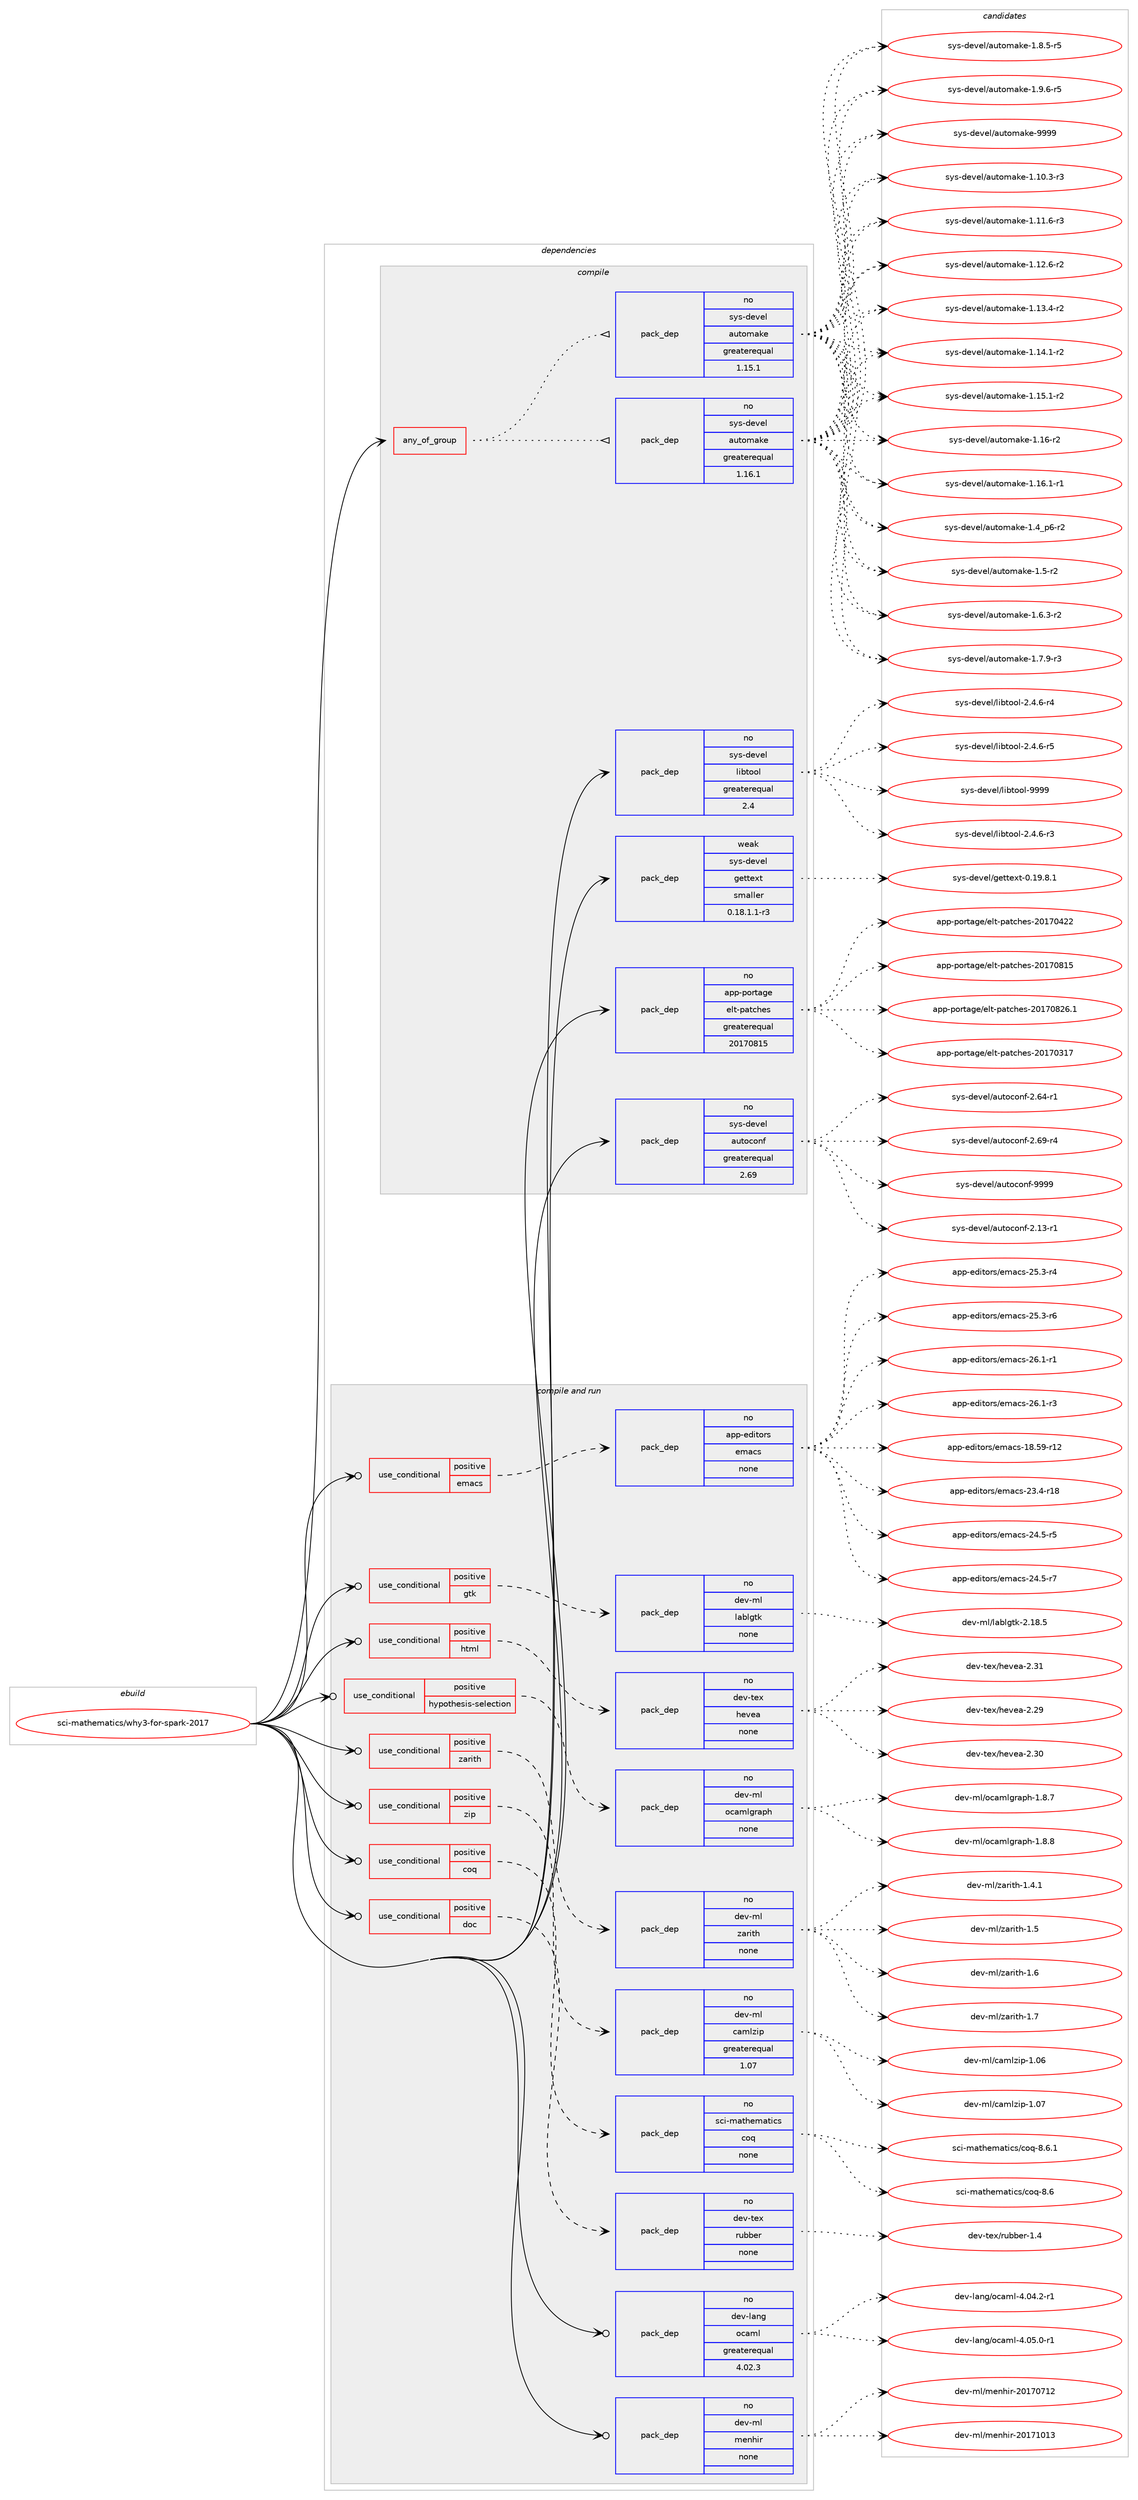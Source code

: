 digraph prolog {

# *************
# Graph options
# *************

newrank=true;
concentrate=true;
compound=true;
graph [rankdir=LR,fontname=Helvetica,fontsize=10,ranksep=1.5];#, ranksep=2.5, nodesep=0.2];
edge  [arrowhead=vee];
node  [fontname=Helvetica,fontsize=10];

# **********
# The ebuild
# **********

subgraph cluster_leftcol {
color=gray;
rank=same;
label=<<i>ebuild</i>>;
id [label="sci-mathematics/why3-for-spark-2017", color=red, width=4, href="../sci-mathematics/why3-for-spark-2017.svg"];
}

# ****************
# The dependencies
# ****************

subgraph cluster_midcol {
color=gray;
label=<<i>dependencies</i>>;
subgraph cluster_compile {
fillcolor="#eeeeee";
style=filled;
label=<<i>compile</i>>;
subgraph any27006 {
dependency1699405 [label=<<TABLE BORDER="0" CELLBORDER="1" CELLSPACING="0" CELLPADDING="4"><TR><TD CELLPADDING="10">any_of_group</TD></TR></TABLE>>, shape=none, color=red];subgraph pack1216744 {
dependency1699406 [label=<<TABLE BORDER="0" CELLBORDER="1" CELLSPACING="0" CELLPADDING="4" WIDTH="220"><TR><TD ROWSPAN="6" CELLPADDING="30">pack_dep</TD></TR><TR><TD WIDTH="110">no</TD></TR><TR><TD>sys-devel</TD></TR><TR><TD>automake</TD></TR><TR><TD>greaterequal</TD></TR><TR><TD>1.16.1</TD></TR></TABLE>>, shape=none, color=blue];
}
dependency1699405:e -> dependency1699406:w [weight=20,style="dotted",arrowhead="oinv"];
subgraph pack1216745 {
dependency1699407 [label=<<TABLE BORDER="0" CELLBORDER="1" CELLSPACING="0" CELLPADDING="4" WIDTH="220"><TR><TD ROWSPAN="6" CELLPADDING="30">pack_dep</TD></TR><TR><TD WIDTH="110">no</TD></TR><TR><TD>sys-devel</TD></TR><TR><TD>automake</TD></TR><TR><TD>greaterequal</TD></TR><TR><TD>1.15.1</TD></TR></TABLE>>, shape=none, color=blue];
}
dependency1699405:e -> dependency1699407:w [weight=20,style="dotted",arrowhead="oinv"];
}
id:e -> dependency1699405:w [weight=20,style="solid",arrowhead="vee"];
subgraph pack1216746 {
dependency1699408 [label=<<TABLE BORDER="0" CELLBORDER="1" CELLSPACING="0" CELLPADDING="4" WIDTH="220"><TR><TD ROWSPAN="6" CELLPADDING="30">pack_dep</TD></TR><TR><TD WIDTH="110">no</TD></TR><TR><TD>app-portage</TD></TR><TR><TD>elt-patches</TD></TR><TR><TD>greaterequal</TD></TR><TR><TD>20170815</TD></TR></TABLE>>, shape=none, color=blue];
}
id:e -> dependency1699408:w [weight=20,style="solid",arrowhead="vee"];
subgraph pack1216747 {
dependency1699409 [label=<<TABLE BORDER="0" CELLBORDER="1" CELLSPACING="0" CELLPADDING="4" WIDTH="220"><TR><TD ROWSPAN="6" CELLPADDING="30">pack_dep</TD></TR><TR><TD WIDTH="110">no</TD></TR><TR><TD>sys-devel</TD></TR><TR><TD>autoconf</TD></TR><TR><TD>greaterequal</TD></TR><TR><TD>2.69</TD></TR></TABLE>>, shape=none, color=blue];
}
id:e -> dependency1699409:w [weight=20,style="solid",arrowhead="vee"];
subgraph pack1216748 {
dependency1699410 [label=<<TABLE BORDER="0" CELLBORDER="1" CELLSPACING="0" CELLPADDING="4" WIDTH="220"><TR><TD ROWSPAN="6" CELLPADDING="30">pack_dep</TD></TR><TR><TD WIDTH="110">no</TD></TR><TR><TD>sys-devel</TD></TR><TR><TD>libtool</TD></TR><TR><TD>greaterequal</TD></TR><TR><TD>2.4</TD></TR></TABLE>>, shape=none, color=blue];
}
id:e -> dependency1699410:w [weight=20,style="solid",arrowhead="vee"];
subgraph pack1216749 {
dependency1699411 [label=<<TABLE BORDER="0" CELLBORDER="1" CELLSPACING="0" CELLPADDING="4" WIDTH="220"><TR><TD ROWSPAN="6" CELLPADDING="30">pack_dep</TD></TR><TR><TD WIDTH="110">weak</TD></TR><TR><TD>sys-devel</TD></TR><TR><TD>gettext</TD></TR><TR><TD>smaller</TD></TR><TR><TD>0.18.1.1-r3</TD></TR></TABLE>>, shape=none, color=blue];
}
id:e -> dependency1699411:w [weight=20,style="solid",arrowhead="vee"];
}
subgraph cluster_compileandrun {
fillcolor="#eeeeee";
style=filled;
label=<<i>compile and run</i>>;
subgraph cond454803 {
dependency1699412 [label=<<TABLE BORDER="0" CELLBORDER="1" CELLSPACING="0" CELLPADDING="4"><TR><TD ROWSPAN="3" CELLPADDING="10">use_conditional</TD></TR><TR><TD>positive</TD></TR><TR><TD>coq</TD></TR></TABLE>>, shape=none, color=red];
subgraph pack1216750 {
dependency1699413 [label=<<TABLE BORDER="0" CELLBORDER="1" CELLSPACING="0" CELLPADDING="4" WIDTH="220"><TR><TD ROWSPAN="6" CELLPADDING="30">pack_dep</TD></TR><TR><TD WIDTH="110">no</TD></TR><TR><TD>sci-mathematics</TD></TR><TR><TD>coq</TD></TR><TR><TD>none</TD></TR><TR><TD></TD></TR></TABLE>>, shape=none, color=blue];
}
dependency1699412:e -> dependency1699413:w [weight=20,style="dashed",arrowhead="vee"];
}
id:e -> dependency1699412:w [weight=20,style="solid",arrowhead="odotvee"];
subgraph cond454804 {
dependency1699414 [label=<<TABLE BORDER="0" CELLBORDER="1" CELLSPACING="0" CELLPADDING="4"><TR><TD ROWSPAN="3" CELLPADDING="10">use_conditional</TD></TR><TR><TD>positive</TD></TR><TR><TD>doc</TD></TR></TABLE>>, shape=none, color=red];
subgraph pack1216751 {
dependency1699415 [label=<<TABLE BORDER="0" CELLBORDER="1" CELLSPACING="0" CELLPADDING="4" WIDTH="220"><TR><TD ROWSPAN="6" CELLPADDING="30">pack_dep</TD></TR><TR><TD WIDTH="110">no</TD></TR><TR><TD>dev-tex</TD></TR><TR><TD>rubber</TD></TR><TR><TD>none</TD></TR><TR><TD></TD></TR></TABLE>>, shape=none, color=blue];
}
dependency1699414:e -> dependency1699415:w [weight=20,style="dashed",arrowhead="vee"];
}
id:e -> dependency1699414:w [weight=20,style="solid",arrowhead="odotvee"];
subgraph cond454805 {
dependency1699416 [label=<<TABLE BORDER="0" CELLBORDER="1" CELLSPACING="0" CELLPADDING="4"><TR><TD ROWSPAN="3" CELLPADDING="10">use_conditional</TD></TR><TR><TD>positive</TD></TR><TR><TD>emacs</TD></TR></TABLE>>, shape=none, color=red];
subgraph pack1216752 {
dependency1699417 [label=<<TABLE BORDER="0" CELLBORDER="1" CELLSPACING="0" CELLPADDING="4" WIDTH="220"><TR><TD ROWSPAN="6" CELLPADDING="30">pack_dep</TD></TR><TR><TD WIDTH="110">no</TD></TR><TR><TD>app-editors</TD></TR><TR><TD>emacs</TD></TR><TR><TD>none</TD></TR><TR><TD></TD></TR></TABLE>>, shape=none, color=blue];
}
dependency1699416:e -> dependency1699417:w [weight=20,style="dashed",arrowhead="vee"];
}
id:e -> dependency1699416:w [weight=20,style="solid",arrowhead="odotvee"];
subgraph cond454806 {
dependency1699418 [label=<<TABLE BORDER="0" CELLBORDER="1" CELLSPACING="0" CELLPADDING="4"><TR><TD ROWSPAN="3" CELLPADDING="10">use_conditional</TD></TR><TR><TD>positive</TD></TR><TR><TD>gtk</TD></TR></TABLE>>, shape=none, color=red];
subgraph pack1216753 {
dependency1699419 [label=<<TABLE BORDER="0" CELLBORDER="1" CELLSPACING="0" CELLPADDING="4" WIDTH="220"><TR><TD ROWSPAN="6" CELLPADDING="30">pack_dep</TD></TR><TR><TD WIDTH="110">no</TD></TR><TR><TD>dev-ml</TD></TR><TR><TD>lablgtk</TD></TR><TR><TD>none</TD></TR><TR><TD></TD></TR></TABLE>>, shape=none, color=blue];
}
dependency1699418:e -> dependency1699419:w [weight=20,style="dashed",arrowhead="vee"];
}
id:e -> dependency1699418:w [weight=20,style="solid",arrowhead="odotvee"];
subgraph cond454807 {
dependency1699420 [label=<<TABLE BORDER="0" CELLBORDER="1" CELLSPACING="0" CELLPADDING="4"><TR><TD ROWSPAN="3" CELLPADDING="10">use_conditional</TD></TR><TR><TD>positive</TD></TR><TR><TD>html</TD></TR></TABLE>>, shape=none, color=red];
subgraph pack1216754 {
dependency1699421 [label=<<TABLE BORDER="0" CELLBORDER="1" CELLSPACING="0" CELLPADDING="4" WIDTH="220"><TR><TD ROWSPAN="6" CELLPADDING="30">pack_dep</TD></TR><TR><TD WIDTH="110">no</TD></TR><TR><TD>dev-tex</TD></TR><TR><TD>hevea</TD></TR><TR><TD>none</TD></TR><TR><TD></TD></TR></TABLE>>, shape=none, color=blue];
}
dependency1699420:e -> dependency1699421:w [weight=20,style="dashed",arrowhead="vee"];
}
id:e -> dependency1699420:w [weight=20,style="solid",arrowhead="odotvee"];
subgraph cond454808 {
dependency1699422 [label=<<TABLE BORDER="0" CELLBORDER="1" CELLSPACING="0" CELLPADDING="4"><TR><TD ROWSPAN="3" CELLPADDING="10">use_conditional</TD></TR><TR><TD>positive</TD></TR><TR><TD>hypothesis-selection</TD></TR></TABLE>>, shape=none, color=red];
subgraph pack1216755 {
dependency1699423 [label=<<TABLE BORDER="0" CELLBORDER="1" CELLSPACING="0" CELLPADDING="4" WIDTH="220"><TR><TD ROWSPAN="6" CELLPADDING="30">pack_dep</TD></TR><TR><TD WIDTH="110">no</TD></TR><TR><TD>dev-ml</TD></TR><TR><TD>ocamlgraph</TD></TR><TR><TD>none</TD></TR><TR><TD></TD></TR></TABLE>>, shape=none, color=blue];
}
dependency1699422:e -> dependency1699423:w [weight=20,style="dashed",arrowhead="vee"];
}
id:e -> dependency1699422:w [weight=20,style="solid",arrowhead="odotvee"];
subgraph cond454809 {
dependency1699424 [label=<<TABLE BORDER="0" CELLBORDER="1" CELLSPACING="0" CELLPADDING="4"><TR><TD ROWSPAN="3" CELLPADDING="10">use_conditional</TD></TR><TR><TD>positive</TD></TR><TR><TD>zarith</TD></TR></TABLE>>, shape=none, color=red];
subgraph pack1216756 {
dependency1699425 [label=<<TABLE BORDER="0" CELLBORDER="1" CELLSPACING="0" CELLPADDING="4" WIDTH="220"><TR><TD ROWSPAN="6" CELLPADDING="30">pack_dep</TD></TR><TR><TD WIDTH="110">no</TD></TR><TR><TD>dev-ml</TD></TR><TR><TD>zarith</TD></TR><TR><TD>none</TD></TR><TR><TD></TD></TR></TABLE>>, shape=none, color=blue];
}
dependency1699424:e -> dependency1699425:w [weight=20,style="dashed",arrowhead="vee"];
}
id:e -> dependency1699424:w [weight=20,style="solid",arrowhead="odotvee"];
subgraph cond454810 {
dependency1699426 [label=<<TABLE BORDER="0" CELLBORDER="1" CELLSPACING="0" CELLPADDING="4"><TR><TD ROWSPAN="3" CELLPADDING="10">use_conditional</TD></TR><TR><TD>positive</TD></TR><TR><TD>zip</TD></TR></TABLE>>, shape=none, color=red];
subgraph pack1216757 {
dependency1699427 [label=<<TABLE BORDER="0" CELLBORDER="1" CELLSPACING="0" CELLPADDING="4" WIDTH="220"><TR><TD ROWSPAN="6" CELLPADDING="30">pack_dep</TD></TR><TR><TD WIDTH="110">no</TD></TR><TR><TD>dev-ml</TD></TR><TR><TD>camlzip</TD></TR><TR><TD>greaterequal</TD></TR><TR><TD>1.07</TD></TR></TABLE>>, shape=none, color=blue];
}
dependency1699426:e -> dependency1699427:w [weight=20,style="dashed",arrowhead="vee"];
}
id:e -> dependency1699426:w [weight=20,style="solid",arrowhead="odotvee"];
subgraph pack1216758 {
dependency1699428 [label=<<TABLE BORDER="0" CELLBORDER="1" CELLSPACING="0" CELLPADDING="4" WIDTH="220"><TR><TD ROWSPAN="6" CELLPADDING="30">pack_dep</TD></TR><TR><TD WIDTH="110">no</TD></TR><TR><TD>dev-lang</TD></TR><TR><TD>ocaml</TD></TR><TR><TD>greaterequal</TD></TR><TR><TD>4.02.3</TD></TR></TABLE>>, shape=none, color=blue];
}
id:e -> dependency1699428:w [weight=20,style="solid",arrowhead="odotvee"];
subgraph pack1216759 {
dependency1699429 [label=<<TABLE BORDER="0" CELLBORDER="1" CELLSPACING="0" CELLPADDING="4" WIDTH="220"><TR><TD ROWSPAN="6" CELLPADDING="30">pack_dep</TD></TR><TR><TD WIDTH="110">no</TD></TR><TR><TD>dev-ml</TD></TR><TR><TD>menhir</TD></TR><TR><TD>none</TD></TR><TR><TD></TD></TR></TABLE>>, shape=none, color=blue];
}
id:e -> dependency1699429:w [weight=20,style="solid",arrowhead="odotvee"];
}
subgraph cluster_run {
fillcolor="#eeeeee";
style=filled;
label=<<i>run</i>>;
}
}

# **************
# The candidates
# **************

subgraph cluster_choices {
rank=same;
color=gray;
label=<<i>candidates</i>>;

subgraph choice1216744 {
color=black;
nodesep=1;
choice11512111545100101118101108479711711611110997107101454946494846514511451 [label="sys-devel/automake-1.10.3-r3", color=red, width=4,href="../sys-devel/automake-1.10.3-r3.svg"];
choice11512111545100101118101108479711711611110997107101454946494946544511451 [label="sys-devel/automake-1.11.6-r3", color=red, width=4,href="../sys-devel/automake-1.11.6-r3.svg"];
choice11512111545100101118101108479711711611110997107101454946495046544511450 [label="sys-devel/automake-1.12.6-r2", color=red, width=4,href="../sys-devel/automake-1.12.6-r2.svg"];
choice11512111545100101118101108479711711611110997107101454946495146524511450 [label="sys-devel/automake-1.13.4-r2", color=red, width=4,href="../sys-devel/automake-1.13.4-r2.svg"];
choice11512111545100101118101108479711711611110997107101454946495246494511450 [label="sys-devel/automake-1.14.1-r2", color=red, width=4,href="../sys-devel/automake-1.14.1-r2.svg"];
choice11512111545100101118101108479711711611110997107101454946495346494511450 [label="sys-devel/automake-1.15.1-r2", color=red, width=4,href="../sys-devel/automake-1.15.1-r2.svg"];
choice1151211154510010111810110847971171161111099710710145494649544511450 [label="sys-devel/automake-1.16-r2", color=red, width=4,href="../sys-devel/automake-1.16-r2.svg"];
choice11512111545100101118101108479711711611110997107101454946495446494511449 [label="sys-devel/automake-1.16.1-r1", color=red, width=4,href="../sys-devel/automake-1.16.1-r1.svg"];
choice115121115451001011181011084797117116111109971071014549465295112544511450 [label="sys-devel/automake-1.4_p6-r2", color=red, width=4,href="../sys-devel/automake-1.4_p6-r2.svg"];
choice11512111545100101118101108479711711611110997107101454946534511450 [label="sys-devel/automake-1.5-r2", color=red, width=4,href="../sys-devel/automake-1.5-r2.svg"];
choice115121115451001011181011084797117116111109971071014549465446514511450 [label="sys-devel/automake-1.6.3-r2", color=red, width=4,href="../sys-devel/automake-1.6.3-r2.svg"];
choice115121115451001011181011084797117116111109971071014549465546574511451 [label="sys-devel/automake-1.7.9-r3", color=red, width=4,href="../sys-devel/automake-1.7.9-r3.svg"];
choice115121115451001011181011084797117116111109971071014549465646534511453 [label="sys-devel/automake-1.8.5-r5", color=red, width=4,href="../sys-devel/automake-1.8.5-r5.svg"];
choice115121115451001011181011084797117116111109971071014549465746544511453 [label="sys-devel/automake-1.9.6-r5", color=red, width=4,href="../sys-devel/automake-1.9.6-r5.svg"];
choice115121115451001011181011084797117116111109971071014557575757 [label="sys-devel/automake-9999", color=red, width=4,href="../sys-devel/automake-9999.svg"];
dependency1699406:e -> choice11512111545100101118101108479711711611110997107101454946494846514511451:w [style=dotted,weight="100"];
dependency1699406:e -> choice11512111545100101118101108479711711611110997107101454946494946544511451:w [style=dotted,weight="100"];
dependency1699406:e -> choice11512111545100101118101108479711711611110997107101454946495046544511450:w [style=dotted,weight="100"];
dependency1699406:e -> choice11512111545100101118101108479711711611110997107101454946495146524511450:w [style=dotted,weight="100"];
dependency1699406:e -> choice11512111545100101118101108479711711611110997107101454946495246494511450:w [style=dotted,weight="100"];
dependency1699406:e -> choice11512111545100101118101108479711711611110997107101454946495346494511450:w [style=dotted,weight="100"];
dependency1699406:e -> choice1151211154510010111810110847971171161111099710710145494649544511450:w [style=dotted,weight="100"];
dependency1699406:e -> choice11512111545100101118101108479711711611110997107101454946495446494511449:w [style=dotted,weight="100"];
dependency1699406:e -> choice115121115451001011181011084797117116111109971071014549465295112544511450:w [style=dotted,weight="100"];
dependency1699406:e -> choice11512111545100101118101108479711711611110997107101454946534511450:w [style=dotted,weight="100"];
dependency1699406:e -> choice115121115451001011181011084797117116111109971071014549465446514511450:w [style=dotted,weight="100"];
dependency1699406:e -> choice115121115451001011181011084797117116111109971071014549465546574511451:w [style=dotted,weight="100"];
dependency1699406:e -> choice115121115451001011181011084797117116111109971071014549465646534511453:w [style=dotted,weight="100"];
dependency1699406:e -> choice115121115451001011181011084797117116111109971071014549465746544511453:w [style=dotted,weight="100"];
dependency1699406:e -> choice115121115451001011181011084797117116111109971071014557575757:w [style=dotted,weight="100"];
}
subgraph choice1216745 {
color=black;
nodesep=1;
choice11512111545100101118101108479711711611110997107101454946494846514511451 [label="sys-devel/automake-1.10.3-r3", color=red, width=4,href="../sys-devel/automake-1.10.3-r3.svg"];
choice11512111545100101118101108479711711611110997107101454946494946544511451 [label="sys-devel/automake-1.11.6-r3", color=red, width=4,href="../sys-devel/automake-1.11.6-r3.svg"];
choice11512111545100101118101108479711711611110997107101454946495046544511450 [label="sys-devel/automake-1.12.6-r2", color=red, width=4,href="../sys-devel/automake-1.12.6-r2.svg"];
choice11512111545100101118101108479711711611110997107101454946495146524511450 [label="sys-devel/automake-1.13.4-r2", color=red, width=4,href="../sys-devel/automake-1.13.4-r2.svg"];
choice11512111545100101118101108479711711611110997107101454946495246494511450 [label="sys-devel/automake-1.14.1-r2", color=red, width=4,href="../sys-devel/automake-1.14.1-r2.svg"];
choice11512111545100101118101108479711711611110997107101454946495346494511450 [label="sys-devel/automake-1.15.1-r2", color=red, width=4,href="../sys-devel/automake-1.15.1-r2.svg"];
choice1151211154510010111810110847971171161111099710710145494649544511450 [label="sys-devel/automake-1.16-r2", color=red, width=4,href="../sys-devel/automake-1.16-r2.svg"];
choice11512111545100101118101108479711711611110997107101454946495446494511449 [label="sys-devel/automake-1.16.1-r1", color=red, width=4,href="../sys-devel/automake-1.16.1-r1.svg"];
choice115121115451001011181011084797117116111109971071014549465295112544511450 [label="sys-devel/automake-1.4_p6-r2", color=red, width=4,href="../sys-devel/automake-1.4_p6-r2.svg"];
choice11512111545100101118101108479711711611110997107101454946534511450 [label="sys-devel/automake-1.5-r2", color=red, width=4,href="../sys-devel/automake-1.5-r2.svg"];
choice115121115451001011181011084797117116111109971071014549465446514511450 [label="sys-devel/automake-1.6.3-r2", color=red, width=4,href="../sys-devel/automake-1.6.3-r2.svg"];
choice115121115451001011181011084797117116111109971071014549465546574511451 [label="sys-devel/automake-1.7.9-r3", color=red, width=4,href="../sys-devel/automake-1.7.9-r3.svg"];
choice115121115451001011181011084797117116111109971071014549465646534511453 [label="sys-devel/automake-1.8.5-r5", color=red, width=4,href="../sys-devel/automake-1.8.5-r5.svg"];
choice115121115451001011181011084797117116111109971071014549465746544511453 [label="sys-devel/automake-1.9.6-r5", color=red, width=4,href="../sys-devel/automake-1.9.6-r5.svg"];
choice115121115451001011181011084797117116111109971071014557575757 [label="sys-devel/automake-9999", color=red, width=4,href="../sys-devel/automake-9999.svg"];
dependency1699407:e -> choice11512111545100101118101108479711711611110997107101454946494846514511451:w [style=dotted,weight="100"];
dependency1699407:e -> choice11512111545100101118101108479711711611110997107101454946494946544511451:w [style=dotted,weight="100"];
dependency1699407:e -> choice11512111545100101118101108479711711611110997107101454946495046544511450:w [style=dotted,weight="100"];
dependency1699407:e -> choice11512111545100101118101108479711711611110997107101454946495146524511450:w [style=dotted,weight="100"];
dependency1699407:e -> choice11512111545100101118101108479711711611110997107101454946495246494511450:w [style=dotted,weight="100"];
dependency1699407:e -> choice11512111545100101118101108479711711611110997107101454946495346494511450:w [style=dotted,weight="100"];
dependency1699407:e -> choice1151211154510010111810110847971171161111099710710145494649544511450:w [style=dotted,weight="100"];
dependency1699407:e -> choice11512111545100101118101108479711711611110997107101454946495446494511449:w [style=dotted,weight="100"];
dependency1699407:e -> choice115121115451001011181011084797117116111109971071014549465295112544511450:w [style=dotted,weight="100"];
dependency1699407:e -> choice11512111545100101118101108479711711611110997107101454946534511450:w [style=dotted,weight="100"];
dependency1699407:e -> choice115121115451001011181011084797117116111109971071014549465446514511450:w [style=dotted,weight="100"];
dependency1699407:e -> choice115121115451001011181011084797117116111109971071014549465546574511451:w [style=dotted,weight="100"];
dependency1699407:e -> choice115121115451001011181011084797117116111109971071014549465646534511453:w [style=dotted,weight="100"];
dependency1699407:e -> choice115121115451001011181011084797117116111109971071014549465746544511453:w [style=dotted,weight="100"];
dependency1699407:e -> choice115121115451001011181011084797117116111109971071014557575757:w [style=dotted,weight="100"];
}
subgraph choice1216746 {
color=black;
nodesep=1;
choice97112112451121111141169710310147101108116451129711699104101115455048495548514955 [label="app-portage/elt-patches-20170317", color=red, width=4,href="../app-portage/elt-patches-20170317.svg"];
choice97112112451121111141169710310147101108116451129711699104101115455048495548525050 [label="app-portage/elt-patches-20170422", color=red, width=4,href="../app-portage/elt-patches-20170422.svg"];
choice97112112451121111141169710310147101108116451129711699104101115455048495548564953 [label="app-portage/elt-patches-20170815", color=red, width=4,href="../app-portage/elt-patches-20170815.svg"];
choice971121124511211111411697103101471011081164511297116991041011154550484955485650544649 [label="app-portage/elt-patches-20170826.1", color=red, width=4,href="../app-portage/elt-patches-20170826.1.svg"];
dependency1699408:e -> choice97112112451121111141169710310147101108116451129711699104101115455048495548514955:w [style=dotted,weight="100"];
dependency1699408:e -> choice97112112451121111141169710310147101108116451129711699104101115455048495548525050:w [style=dotted,weight="100"];
dependency1699408:e -> choice97112112451121111141169710310147101108116451129711699104101115455048495548564953:w [style=dotted,weight="100"];
dependency1699408:e -> choice971121124511211111411697103101471011081164511297116991041011154550484955485650544649:w [style=dotted,weight="100"];
}
subgraph choice1216747 {
color=black;
nodesep=1;
choice1151211154510010111810110847971171161119911111010245504649514511449 [label="sys-devel/autoconf-2.13-r1", color=red, width=4,href="../sys-devel/autoconf-2.13-r1.svg"];
choice1151211154510010111810110847971171161119911111010245504654524511449 [label="sys-devel/autoconf-2.64-r1", color=red, width=4,href="../sys-devel/autoconf-2.64-r1.svg"];
choice1151211154510010111810110847971171161119911111010245504654574511452 [label="sys-devel/autoconf-2.69-r4", color=red, width=4,href="../sys-devel/autoconf-2.69-r4.svg"];
choice115121115451001011181011084797117116111991111101024557575757 [label="sys-devel/autoconf-9999", color=red, width=4,href="../sys-devel/autoconf-9999.svg"];
dependency1699409:e -> choice1151211154510010111810110847971171161119911111010245504649514511449:w [style=dotted,weight="100"];
dependency1699409:e -> choice1151211154510010111810110847971171161119911111010245504654524511449:w [style=dotted,weight="100"];
dependency1699409:e -> choice1151211154510010111810110847971171161119911111010245504654574511452:w [style=dotted,weight="100"];
dependency1699409:e -> choice115121115451001011181011084797117116111991111101024557575757:w [style=dotted,weight="100"];
}
subgraph choice1216748 {
color=black;
nodesep=1;
choice1151211154510010111810110847108105981161111111084550465246544511451 [label="sys-devel/libtool-2.4.6-r3", color=red, width=4,href="../sys-devel/libtool-2.4.6-r3.svg"];
choice1151211154510010111810110847108105981161111111084550465246544511452 [label="sys-devel/libtool-2.4.6-r4", color=red, width=4,href="../sys-devel/libtool-2.4.6-r4.svg"];
choice1151211154510010111810110847108105981161111111084550465246544511453 [label="sys-devel/libtool-2.4.6-r5", color=red, width=4,href="../sys-devel/libtool-2.4.6-r5.svg"];
choice1151211154510010111810110847108105981161111111084557575757 [label="sys-devel/libtool-9999", color=red, width=4,href="../sys-devel/libtool-9999.svg"];
dependency1699410:e -> choice1151211154510010111810110847108105981161111111084550465246544511451:w [style=dotted,weight="100"];
dependency1699410:e -> choice1151211154510010111810110847108105981161111111084550465246544511452:w [style=dotted,weight="100"];
dependency1699410:e -> choice1151211154510010111810110847108105981161111111084550465246544511453:w [style=dotted,weight="100"];
dependency1699410:e -> choice1151211154510010111810110847108105981161111111084557575757:w [style=dotted,weight="100"];
}
subgraph choice1216749 {
color=black;
nodesep=1;
choice1151211154510010111810110847103101116116101120116454846495746564649 [label="sys-devel/gettext-0.19.8.1", color=red, width=4,href="../sys-devel/gettext-0.19.8.1.svg"];
dependency1699411:e -> choice1151211154510010111810110847103101116116101120116454846495746564649:w [style=dotted,weight="100"];
}
subgraph choice1216750 {
color=black;
nodesep=1;
choice1159910545109971161041011099711610599115479911111345564654 [label="sci-mathematics/coq-8.6", color=red, width=4,href="../sci-mathematics/coq-8.6.svg"];
choice11599105451099711610410110997116105991154799111113455646544649 [label="sci-mathematics/coq-8.6.1", color=red, width=4,href="../sci-mathematics/coq-8.6.1.svg"];
dependency1699413:e -> choice1159910545109971161041011099711610599115479911111345564654:w [style=dotted,weight="100"];
dependency1699413:e -> choice11599105451099711610410110997116105991154799111113455646544649:w [style=dotted,weight="100"];
}
subgraph choice1216751 {
color=black;
nodesep=1;
choice1001011184511610112047114117989810111445494652 [label="dev-tex/rubber-1.4", color=red, width=4,href="../dev-tex/rubber-1.4.svg"];
dependency1699415:e -> choice1001011184511610112047114117989810111445494652:w [style=dotted,weight="100"];
}
subgraph choice1216752 {
color=black;
nodesep=1;
choice9711211245101100105116111114115471011099799115454956465357451144950 [label="app-editors/emacs-18.59-r12", color=red, width=4,href="../app-editors/emacs-18.59-r12.svg"];
choice97112112451011001051161111141154710110997991154550514652451144956 [label="app-editors/emacs-23.4-r18", color=red, width=4,href="../app-editors/emacs-23.4-r18.svg"];
choice971121124510110010511611111411547101109979911545505246534511453 [label="app-editors/emacs-24.5-r5", color=red, width=4,href="../app-editors/emacs-24.5-r5.svg"];
choice971121124510110010511611111411547101109979911545505246534511455 [label="app-editors/emacs-24.5-r7", color=red, width=4,href="../app-editors/emacs-24.5-r7.svg"];
choice971121124510110010511611111411547101109979911545505346514511452 [label="app-editors/emacs-25.3-r4", color=red, width=4,href="../app-editors/emacs-25.3-r4.svg"];
choice971121124510110010511611111411547101109979911545505346514511454 [label="app-editors/emacs-25.3-r6", color=red, width=4,href="../app-editors/emacs-25.3-r6.svg"];
choice971121124510110010511611111411547101109979911545505446494511449 [label="app-editors/emacs-26.1-r1", color=red, width=4,href="../app-editors/emacs-26.1-r1.svg"];
choice971121124510110010511611111411547101109979911545505446494511451 [label="app-editors/emacs-26.1-r3", color=red, width=4,href="../app-editors/emacs-26.1-r3.svg"];
dependency1699417:e -> choice9711211245101100105116111114115471011099799115454956465357451144950:w [style=dotted,weight="100"];
dependency1699417:e -> choice97112112451011001051161111141154710110997991154550514652451144956:w [style=dotted,weight="100"];
dependency1699417:e -> choice971121124510110010511611111411547101109979911545505246534511453:w [style=dotted,weight="100"];
dependency1699417:e -> choice971121124510110010511611111411547101109979911545505246534511455:w [style=dotted,weight="100"];
dependency1699417:e -> choice971121124510110010511611111411547101109979911545505346514511452:w [style=dotted,weight="100"];
dependency1699417:e -> choice971121124510110010511611111411547101109979911545505346514511454:w [style=dotted,weight="100"];
dependency1699417:e -> choice971121124510110010511611111411547101109979911545505446494511449:w [style=dotted,weight="100"];
dependency1699417:e -> choice971121124510110010511611111411547101109979911545505446494511451:w [style=dotted,weight="100"];
}
subgraph choice1216753 {
color=black;
nodesep=1;
choice1001011184510910847108979810810311610745504649564653 [label="dev-ml/lablgtk-2.18.5", color=red, width=4,href="../dev-ml/lablgtk-2.18.5.svg"];
dependency1699419:e -> choice1001011184510910847108979810810311610745504649564653:w [style=dotted,weight="100"];
}
subgraph choice1216754 {
color=black;
nodesep=1;
choice1001011184511610112047104101118101974550465057 [label="dev-tex/hevea-2.29", color=red, width=4,href="../dev-tex/hevea-2.29.svg"];
choice1001011184511610112047104101118101974550465148 [label="dev-tex/hevea-2.30", color=red, width=4,href="../dev-tex/hevea-2.30.svg"];
choice1001011184511610112047104101118101974550465149 [label="dev-tex/hevea-2.31", color=red, width=4,href="../dev-tex/hevea-2.31.svg"];
dependency1699421:e -> choice1001011184511610112047104101118101974550465057:w [style=dotted,weight="100"];
dependency1699421:e -> choice1001011184511610112047104101118101974550465148:w [style=dotted,weight="100"];
dependency1699421:e -> choice1001011184511610112047104101118101974550465149:w [style=dotted,weight="100"];
}
subgraph choice1216755 {
color=black;
nodesep=1;
choice1001011184510910847111999710910810311497112104454946564655 [label="dev-ml/ocamlgraph-1.8.7", color=red, width=4,href="../dev-ml/ocamlgraph-1.8.7.svg"];
choice1001011184510910847111999710910810311497112104454946564656 [label="dev-ml/ocamlgraph-1.8.8", color=red, width=4,href="../dev-ml/ocamlgraph-1.8.8.svg"];
dependency1699423:e -> choice1001011184510910847111999710910810311497112104454946564655:w [style=dotted,weight="100"];
dependency1699423:e -> choice1001011184510910847111999710910810311497112104454946564656:w [style=dotted,weight="100"];
}
subgraph choice1216756 {
color=black;
nodesep=1;
choice100101118451091084712297114105116104454946524649 [label="dev-ml/zarith-1.4.1", color=red, width=4,href="../dev-ml/zarith-1.4.1.svg"];
choice10010111845109108471229711410511610445494653 [label="dev-ml/zarith-1.5", color=red, width=4,href="../dev-ml/zarith-1.5.svg"];
choice10010111845109108471229711410511610445494654 [label="dev-ml/zarith-1.6", color=red, width=4,href="../dev-ml/zarith-1.6.svg"];
choice10010111845109108471229711410511610445494655 [label="dev-ml/zarith-1.7", color=red, width=4,href="../dev-ml/zarith-1.7.svg"];
dependency1699425:e -> choice100101118451091084712297114105116104454946524649:w [style=dotted,weight="100"];
dependency1699425:e -> choice10010111845109108471229711410511610445494653:w [style=dotted,weight="100"];
dependency1699425:e -> choice10010111845109108471229711410511610445494654:w [style=dotted,weight="100"];
dependency1699425:e -> choice10010111845109108471229711410511610445494655:w [style=dotted,weight="100"];
}
subgraph choice1216757 {
color=black;
nodesep=1;
choice100101118451091084799971091081221051124549464854 [label="dev-ml/camlzip-1.06", color=red, width=4,href="../dev-ml/camlzip-1.06.svg"];
choice100101118451091084799971091081221051124549464855 [label="dev-ml/camlzip-1.07", color=red, width=4,href="../dev-ml/camlzip-1.07.svg"];
dependency1699427:e -> choice100101118451091084799971091081221051124549464854:w [style=dotted,weight="100"];
dependency1699427:e -> choice100101118451091084799971091081221051124549464855:w [style=dotted,weight="100"];
}
subgraph choice1216758 {
color=black;
nodesep=1;
choice1001011184510897110103471119997109108455246485246504511449 [label="dev-lang/ocaml-4.04.2-r1", color=red, width=4,href="../dev-lang/ocaml-4.04.2-r1.svg"];
choice1001011184510897110103471119997109108455246485346484511449 [label="dev-lang/ocaml-4.05.0-r1", color=red, width=4,href="../dev-lang/ocaml-4.05.0-r1.svg"];
dependency1699428:e -> choice1001011184510897110103471119997109108455246485246504511449:w [style=dotted,weight="100"];
dependency1699428:e -> choice1001011184510897110103471119997109108455246485346484511449:w [style=dotted,weight="100"];
}
subgraph choice1216759 {
color=black;
nodesep=1;
choice1001011184510910847109101110104105114455048495548554950 [label="dev-ml/menhir-20170712", color=red, width=4,href="../dev-ml/menhir-20170712.svg"];
choice1001011184510910847109101110104105114455048495549484951 [label="dev-ml/menhir-20171013", color=red, width=4,href="../dev-ml/menhir-20171013.svg"];
dependency1699429:e -> choice1001011184510910847109101110104105114455048495548554950:w [style=dotted,weight="100"];
dependency1699429:e -> choice1001011184510910847109101110104105114455048495549484951:w [style=dotted,weight="100"];
}
}

}
